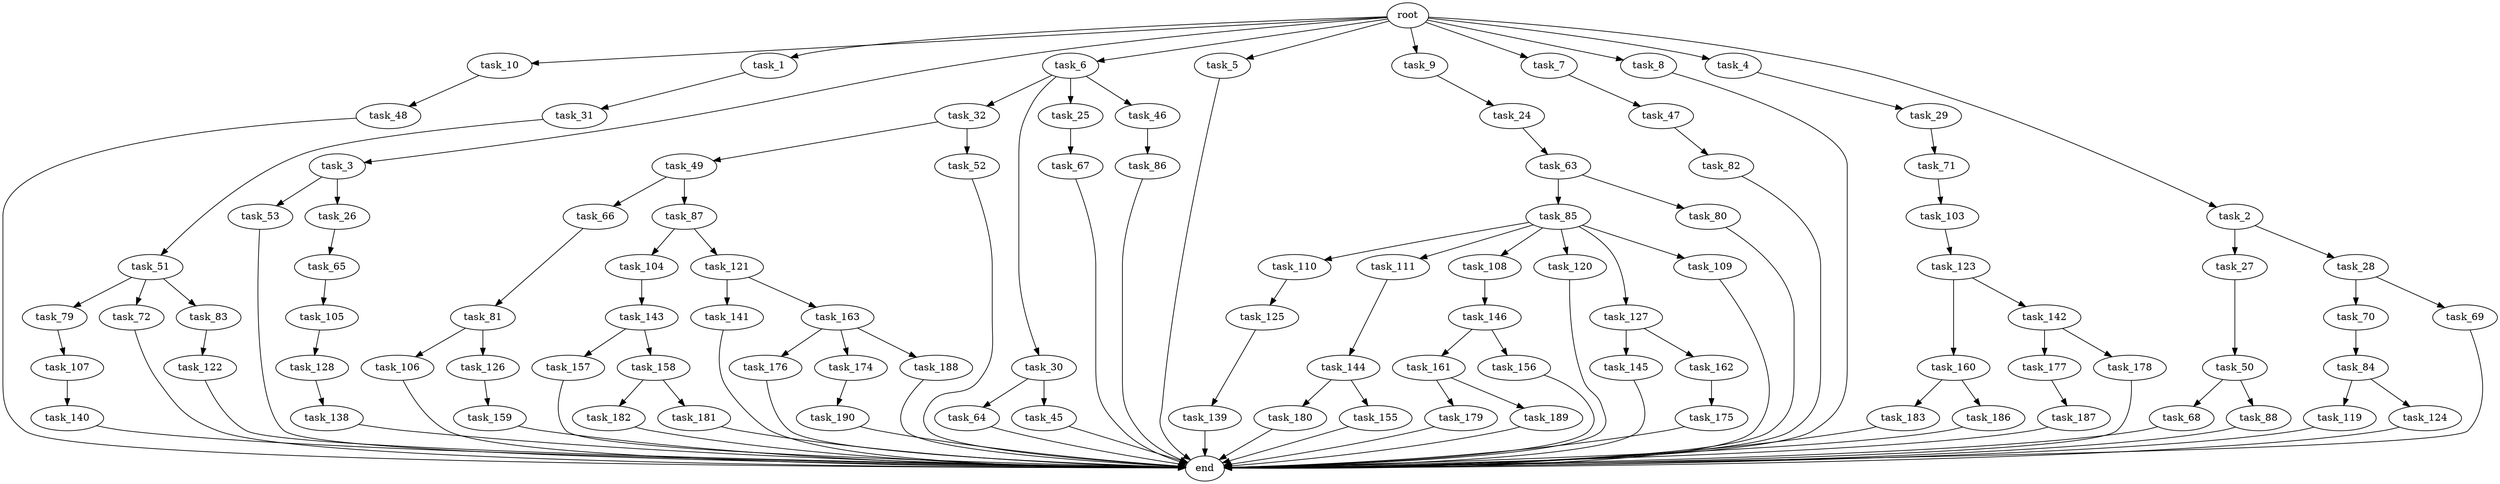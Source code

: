 digraph G {
  task_110 [size="214748364800.000000"];
  task_31 [size="695784701952.000000"];
  task_47 [size="214748364800.000000"];
  task_187 [size="214748364800.000000"];
  task_157 [size="309237645312.000000"];
  task_106 [size="309237645312.000000"];
  task_177 [size="137438953472.000000"];
  task_32 [size="695784701952.000000"];
  task_159 [size="34359738368.000000"];
  task_123 [size="309237645312.000000"];
  task_30 [size="695784701952.000000"];
  task_111 [size="214748364800.000000"];
  task_10 [size="1024.000000"];
  end [size="0.000000"];
  task_27 [size="77309411328.000000"];
  task_105 [size="549755813888.000000"];
  task_104 [size="309237645312.000000"];
  task_138 [size="214748364800.000000"];
  task_143 [size="137438953472.000000"];
  task_70 [size="858993459200.000000"];
  task_53 [size="695784701952.000000"];
  task_122 [size="549755813888.000000"];
  task_1 [size="1024.000000"];
  task_66 [size="549755813888.000000"];
  task_3 [size="1024.000000"];
  task_6 [size="1024.000000"];
  task_161 [size="137438953472.000000"];
  task_119 [size="695784701952.000000"];
  task_85 [size="549755813888.000000"];
  task_160 [size="858993459200.000000"];
  task_26 [size="695784701952.000000"];
  task_5 [size="1024.000000"];
  task_141 [size="77309411328.000000"];
  task_25 [size="695784701952.000000"];
  task_145 [size="214748364800.000000"];
  task_80 [size="549755813888.000000"];
  task_183 [size="34359738368.000000"];
  task_87 [size="549755813888.000000"];
  task_51 [size="34359738368.000000"];
  task_146 [size="77309411328.000000"];
  task_28 [size="77309411328.000000"];
  task_9 [size="1024.000000"];
  task_68 [size="34359738368.000000"];
  task_175 [size="549755813888.000000"];
  task_67 [size="549755813888.000000"];
  task_29 [size="420906795008.000000"];
  task_182 [size="549755813888.000000"];
  task_176 [size="137438953472.000000"];
  task_179 [size="549755813888.000000"];
  task_82 [size="214748364800.000000"];
  task_139 [size="214748364800.000000"];
  task_64 [size="420906795008.000000"];
  task_140 [size="77309411328.000000"];
  task_180 [size="137438953472.000000"];
  task_108 [size="214748364800.000000"];
  task_79 [size="420906795008.000000"];
  task_120 [size="214748364800.000000"];
  task_45 [size="420906795008.000000"];
  task_155 [size="137438953472.000000"];
  task_69 [size="858993459200.000000"];
  task_46 [size="695784701952.000000"];
  task_186 [size="34359738368.000000"];
  task_121 [size="309237645312.000000"];
  task_84 [size="420906795008.000000"];
  task_125 [size="34359738368.000000"];
  task_189 [size="549755813888.000000"];
  task_158 [size="309237645312.000000"];
  task_72 [size="420906795008.000000"];
  task_107 [size="420906795008.000000"];
  task_88 [size="34359738368.000000"];
  task_48 [size="77309411328.000000"];
  task_83 [size="420906795008.000000"];
  task_126 [size="309237645312.000000"];
  task_7 [size="1024.000000"];
  task_50 [size="214748364800.000000"];
  task_103 [size="549755813888.000000"];
  task_24 [size="695784701952.000000"];
  task_81 [size="77309411328.000000"];
  task_142 [size="858993459200.000000"];
  task_128 [size="858993459200.000000"];
  root [size="0.000000"];
  task_49 [size="695784701952.000000"];
  task_127 [size="214748364800.000000"];
  task_124 [size="695784701952.000000"];
  task_86 [size="858993459200.000000"];
  task_8 [size="1024.000000"];
  task_156 [size="137438953472.000000"];
  task_163 [size="77309411328.000000"];
  task_181 [size="549755813888.000000"];
  task_52 [size="695784701952.000000"];
  task_144 [size="549755813888.000000"];
  task_4 [size="1024.000000"];
  task_174 [size="137438953472.000000"];
  task_63 [size="858993459200.000000"];
  task_190 [size="858993459200.000000"];
  task_109 [size="214748364800.000000"];
  task_71 [size="858993459200.000000"];
  task_2 [size="1024.000000"];
  task_188 [size="137438953472.000000"];
  task_178 [size="137438953472.000000"];
  task_162 [size="214748364800.000000"];
  task_65 [size="420906795008.000000"];

  task_110 -> task_125 [size="33554432.000000"];
  task_31 -> task_51 [size="33554432.000000"];
  task_47 -> task_82 [size="209715200.000000"];
  task_187 -> end [size="1.000000"];
  task_157 -> end [size="1.000000"];
  task_106 -> end [size="1.000000"];
  task_177 -> task_187 [size="209715200.000000"];
  task_32 -> task_49 [size="679477248.000000"];
  task_32 -> task_52 [size="679477248.000000"];
  task_159 -> end [size="1.000000"];
  task_123 -> task_142 [size="838860800.000000"];
  task_123 -> task_160 [size="838860800.000000"];
  task_30 -> task_45 [size="411041792.000000"];
  task_30 -> task_64 [size="411041792.000000"];
  task_111 -> task_144 [size="536870912.000000"];
  task_10 -> task_48 [size="75497472.000000"];
  task_27 -> task_50 [size="209715200.000000"];
  task_105 -> task_128 [size="838860800.000000"];
  task_104 -> task_143 [size="134217728.000000"];
  task_138 -> end [size="1.000000"];
  task_143 -> task_157 [size="301989888.000000"];
  task_143 -> task_158 [size="301989888.000000"];
  task_70 -> task_84 [size="411041792.000000"];
  task_53 -> end [size="1.000000"];
  task_122 -> end [size="1.000000"];
  task_1 -> task_31 [size="679477248.000000"];
  task_66 -> task_81 [size="75497472.000000"];
  task_3 -> task_26 [size="679477248.000000"];
  task_3 -> task_53 [size="679477248.000000"];
  task_6 -> task_30 [size="679477248.000000"];
  task_6 -> task_46 [size="679477248.000000"];
  task_6 -> task_32 [size="679477248.000000"];
  task_6 -> task_25 [size="679477248.000000"];
  task_161 -> task_189 [size="536870912.000000"];
  task_161 -> task_179 [size="536870912.000000"];
  task_119 -> end [size="1.000000"];
  task_85 -> task_110 [size="209715200.000000"];
  task_85 -> task_109 [size="209715200.000000"];
  task_85 -> task_120 [size="209715200.000000"];
  task_85 -> task_127 [size="209715200.000000"];
  task_85 -> task_111 [size="209715200.000000"];
  task_85 -> task_108 [size="209715200.000000"];
  task_160 -> task_183 [size="33554432.000000"];
  task_160 -> task_186 [size="33554432.000000"];
  task_26 -> task_65 [size="411041792.000000"];
  task_5 -> end [size="1.000000"];
  task_141 -> end [size="1.000000"];
  task_25 -> task_67 [size="536870912.000000"];
  task_145 -> end [size="1.000000"];
  task_80 -> end [size="1.000000"];
  task_183 -> end [size="1.000000"];
  task_87 -> task_121 [size="301989888.000000"];
  task_87 -> task_104 [size="301989888.000000"];
  task_51 -> task_79 [size="411041792.000000"];
  task_51 -> task_72 [size="411041792.000000"];
  task_51 -> task_83 [size="411041792.000000"];
  task_146 -> task_161 [size="134217728.000000"];
  task_146 -> task_156 [size="134217728.000000"];
  task_28 -> task_69 [size="838860800.000000"];
  task_28 -> task_70 [size="838860800.000000"];
  task_9 -> task_24 [size="679477248.000000"];
  task_68 -> end [size="1.000000"];
  task_175 -> end [size="1.000000"];
  task_67 -> end [size="1.000000"];
  task_29 -> task_71 [size="838860800.000000"];
  task_182 -> end [size="1.000000"];
  task_176 -> end [size="1.000000"];
  task_179 -> end [size="1.000000"];
  task_82 -> end [size="1.000000"];
  task_139 -> end [size="1.000000"];
  task_64 -> end [size="1.000000"];
  task_140 -> end [size="1.000000"];
  task_180 -> end [size="1.000000"];
  task_108 -> task_146 [size="75497472.000000"];
  task_79 -> task_107 [size="411041792.000000"];
  task_120 -> end [size="1.000000"];
  task_45 -> end [size="1.000000"];
  task_155 -> end [size="1.000000"];
  task_69 -> end [size="1.000000"];
  task_46 -> task_86 [size="838860800.000000"];
  task_186 -> end [size="1.000000"];
  task_121 -> task_163 [size="75497472.000000"];
  task_121 -> task_141 [size="75497472.000000"];
  task_84 -> task_119 [size="679477248.000000"];
  task_84 -> task_124 [size="679477248.000000"];
  task_125 -> task_139 [size="209715200.000000"];
  task_189 -> end [size="1.000000"];
  task_158 -> task_182 [size="536870912.000000"];
  task_158 -> task_181 [size="536870912.000000"];
  task_72 -> end [size="1.000000"];
  task_107 -> task_140 [size="75497472.000000"];
  task_88 -> end [size="1.000000"];
  task_48 -> end [size="1.000000"];
  task_83 -> task_122 [size="536870912.000000"];
  task_126 -> task_159 [size="33554432.000000"];
  task_7 -> task_47 [size="209715200.000000"];
  task_50 -> task_88 [size="33554432.000000"];
  task_50 -> task_68 [size="33554432.000000"];
  task_103 -> task_123 [size="301989888.000000"];
  task_24 -> task_63 [size="838860800.000000"];
  task_81 -> task_106 [size="301989888.000000"];
  task_81 -> task_126 [size="301989888.000000"];
  task_142 -> task_177 [size="134217728.000000"];
  task_142 -> task_178 [size="134217728.000000"];
  task_128 -> task_138 [size="209715200.000000"];
  root -> task_9 [size="1.000000"];
  root -> task_5 [size="1.000000"];
  root -> task_7 [size="1.000000"];
  root -> task_10 [size="1.000000"];
  root -> task_2 [size="1.000000"];
  root -> task_1 [size="1.000000"];
  root -> task_8 [size="1.000000"];
  root -> task_4 [size="1.000000"];
  root -> task_3 [size="1.000000"];
  root -> task_6 [size="1.000000"];
  task_49 -> task_66 [size="536870912.000000"];
  task_49 -> task_87 [size="536870912.000000"];
  task_127 -> task_145 [size="209715200.000000"];
  task_127 -> task_162 [size="209715200.000000"];
  task_124 -> end [size="1.000000"];
  task_86 -> end [size="1.000000"];
  task_8 -> end [size="1.000000"];
  task_156 -> end [size="1.000000"];
  task_163 -> task_176 [size="134217728.000000"];
  task_163 -> task_188 [size="134217728.000000"];
  task_163 -> task_174 [size="134217728.000000"];
  task_181 -> end [size="1.000000"];
  task_52 -> end [size="1.000000"];
  task_144 -> task_180 [size="134217728.000000"];
  task_144 -> task_155 [size="134217728.000000"];
  task_4 -> task_29 [size="411041792.000000"];
  task_174 -> task_190 [size="838860800.000000"];
  task_63 -> task_85 [size="536870912.000000"];
  task_63 -> task_80 [size="536870912.000000"];
  task_190 -> end [size="1.000000"];
  task_109 -> end [size="1.000000"];
  task_71 -> task_103 [size="536870912.000000"];
  task_2 -> task_27 [size="75497472.000000"];
  task_2 -> task_28 [size="75497472.000000"];
  task_188 -> end [size="1.000000"];
  task_178 -> end [size="1.000000"];
  task_162 -> task_175 [size="536870912.000000"];
  task_65 -> task_105 [size="536870912.000000"];
}

